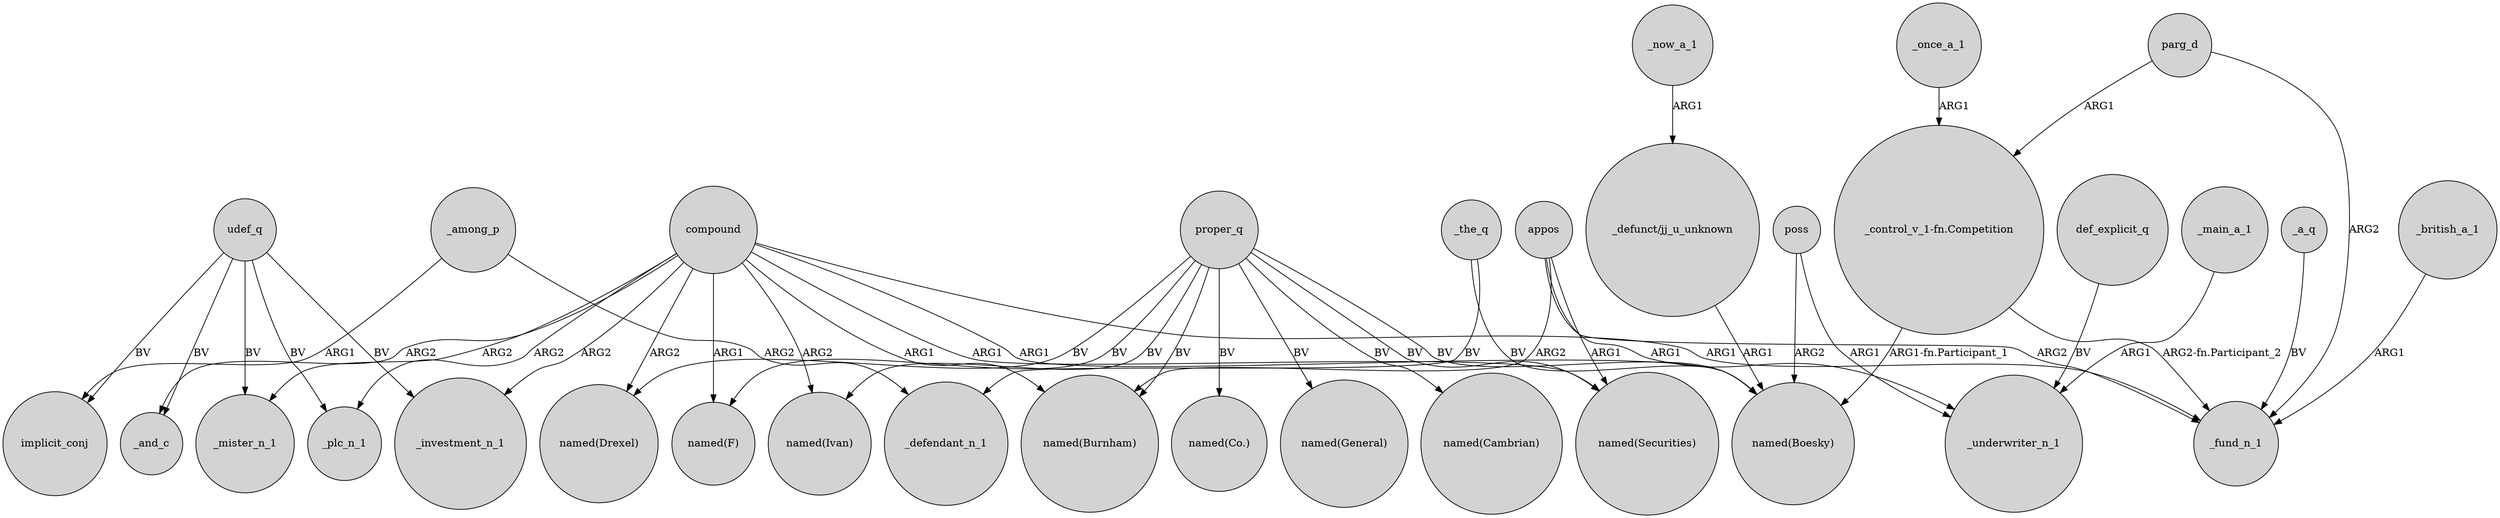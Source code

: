 digraph {
	node [shape=circle style=filled]
	compound -> _mister_n_1 [label=ARG2]
	_main_a_1 -> _underwriter_n_1 [label=ARG1]
	compound -> _plc_n_1 [label=ARG2]
	_a_q -> _fund_n_1 [label=BV]
	proper_q -> "named(Securities)" [label=BV]
	compound -> "named(Burnham)" [label=ARG1]
	"_control_v_1-fn.Competition" -> "named(Boesky)" [label="ARG1-fn.Participant_1"]
	_the_q -> _defendant_n_1 [label=BV]
	compound -> _investment_n_1 [label=ARG2]
	_now_a_1 -> "_defunct/jj_u_unknown" [label=ARG1]
	proper_q -> "named(F)" [label=BV]
	"_defunct/jj_u_unknown" -> "named(Boesky)" [label=ARG1]
	_the_q -> "named(Boesky)" [label=BV]
	_once_a_1 -> "_control_v_1-fn.Competition" [label=ARG1]
	appos -> "named(Burnham)" [label=ARG2]
	"_control_v_1-fn.Competition" -> _fund_n_1 [label="ARG2-fn.Participant_2"]
	proper_q -> "named(Drexel)" [label=BV]
	udef_q -> _and_c [label=BV]
	udef_q -> _mister_n_1 [label=BV]
	proper_q -> "named(Burnham)" [label=BV]
	compound -> _and_c [label=ARG2]
	_among_p -> implicit_conj [label=ARG1]
	_among_p -> _defendant_n_1 [label=ARG2]
	appos -> _fund_n_1 [label=ARG2]
	proper_q -> "named(Co.)" [label=BV]
	appos -> _underwriter_n_1 [label=ARG1]
	parg_d -> _fund_n_1 [label=ARG2]
	compound -> "named(Boesky)" [label=ARG1]
	_british_a_1 -> _fund_n_1 [label=ARG1]
	proper_q -> "named(Boesky)" [label=BV]
	proper_q -> "named(General)" [label=BV]
	proper_q -> "named(Cambrian)" [label=BV]
	compound -> "named(F)" [label=ARG1]
	udef_q -> _investment_n_1 [label=BV]
	parg_d -> "_control_v_1-fn.Competition" [label=ARG1]
	def_explicit_q -> _underwriter_n_1 [label=BV]
	compound -> "named(Ivan)" [label=ARG2]
	compound -> "named(Drexel)" [label=ARG2]
	poss -> "named(Boesky)" [label=ARG2]
	udef_q -> _plc_n_1 [label=BV]
	poss -> _underwriter_n_1 [label=ARG1]
	appos -> "named(Securities)" [label=ARG1]
	proper_q -> "named(Ivan)" [label=BV]
	udef_q -> implicit_conj [label=BV]
	compound -> _fund_n_1 [label=ARG1]
	compound -> "named(Securities)" [label=ARG1]
}
